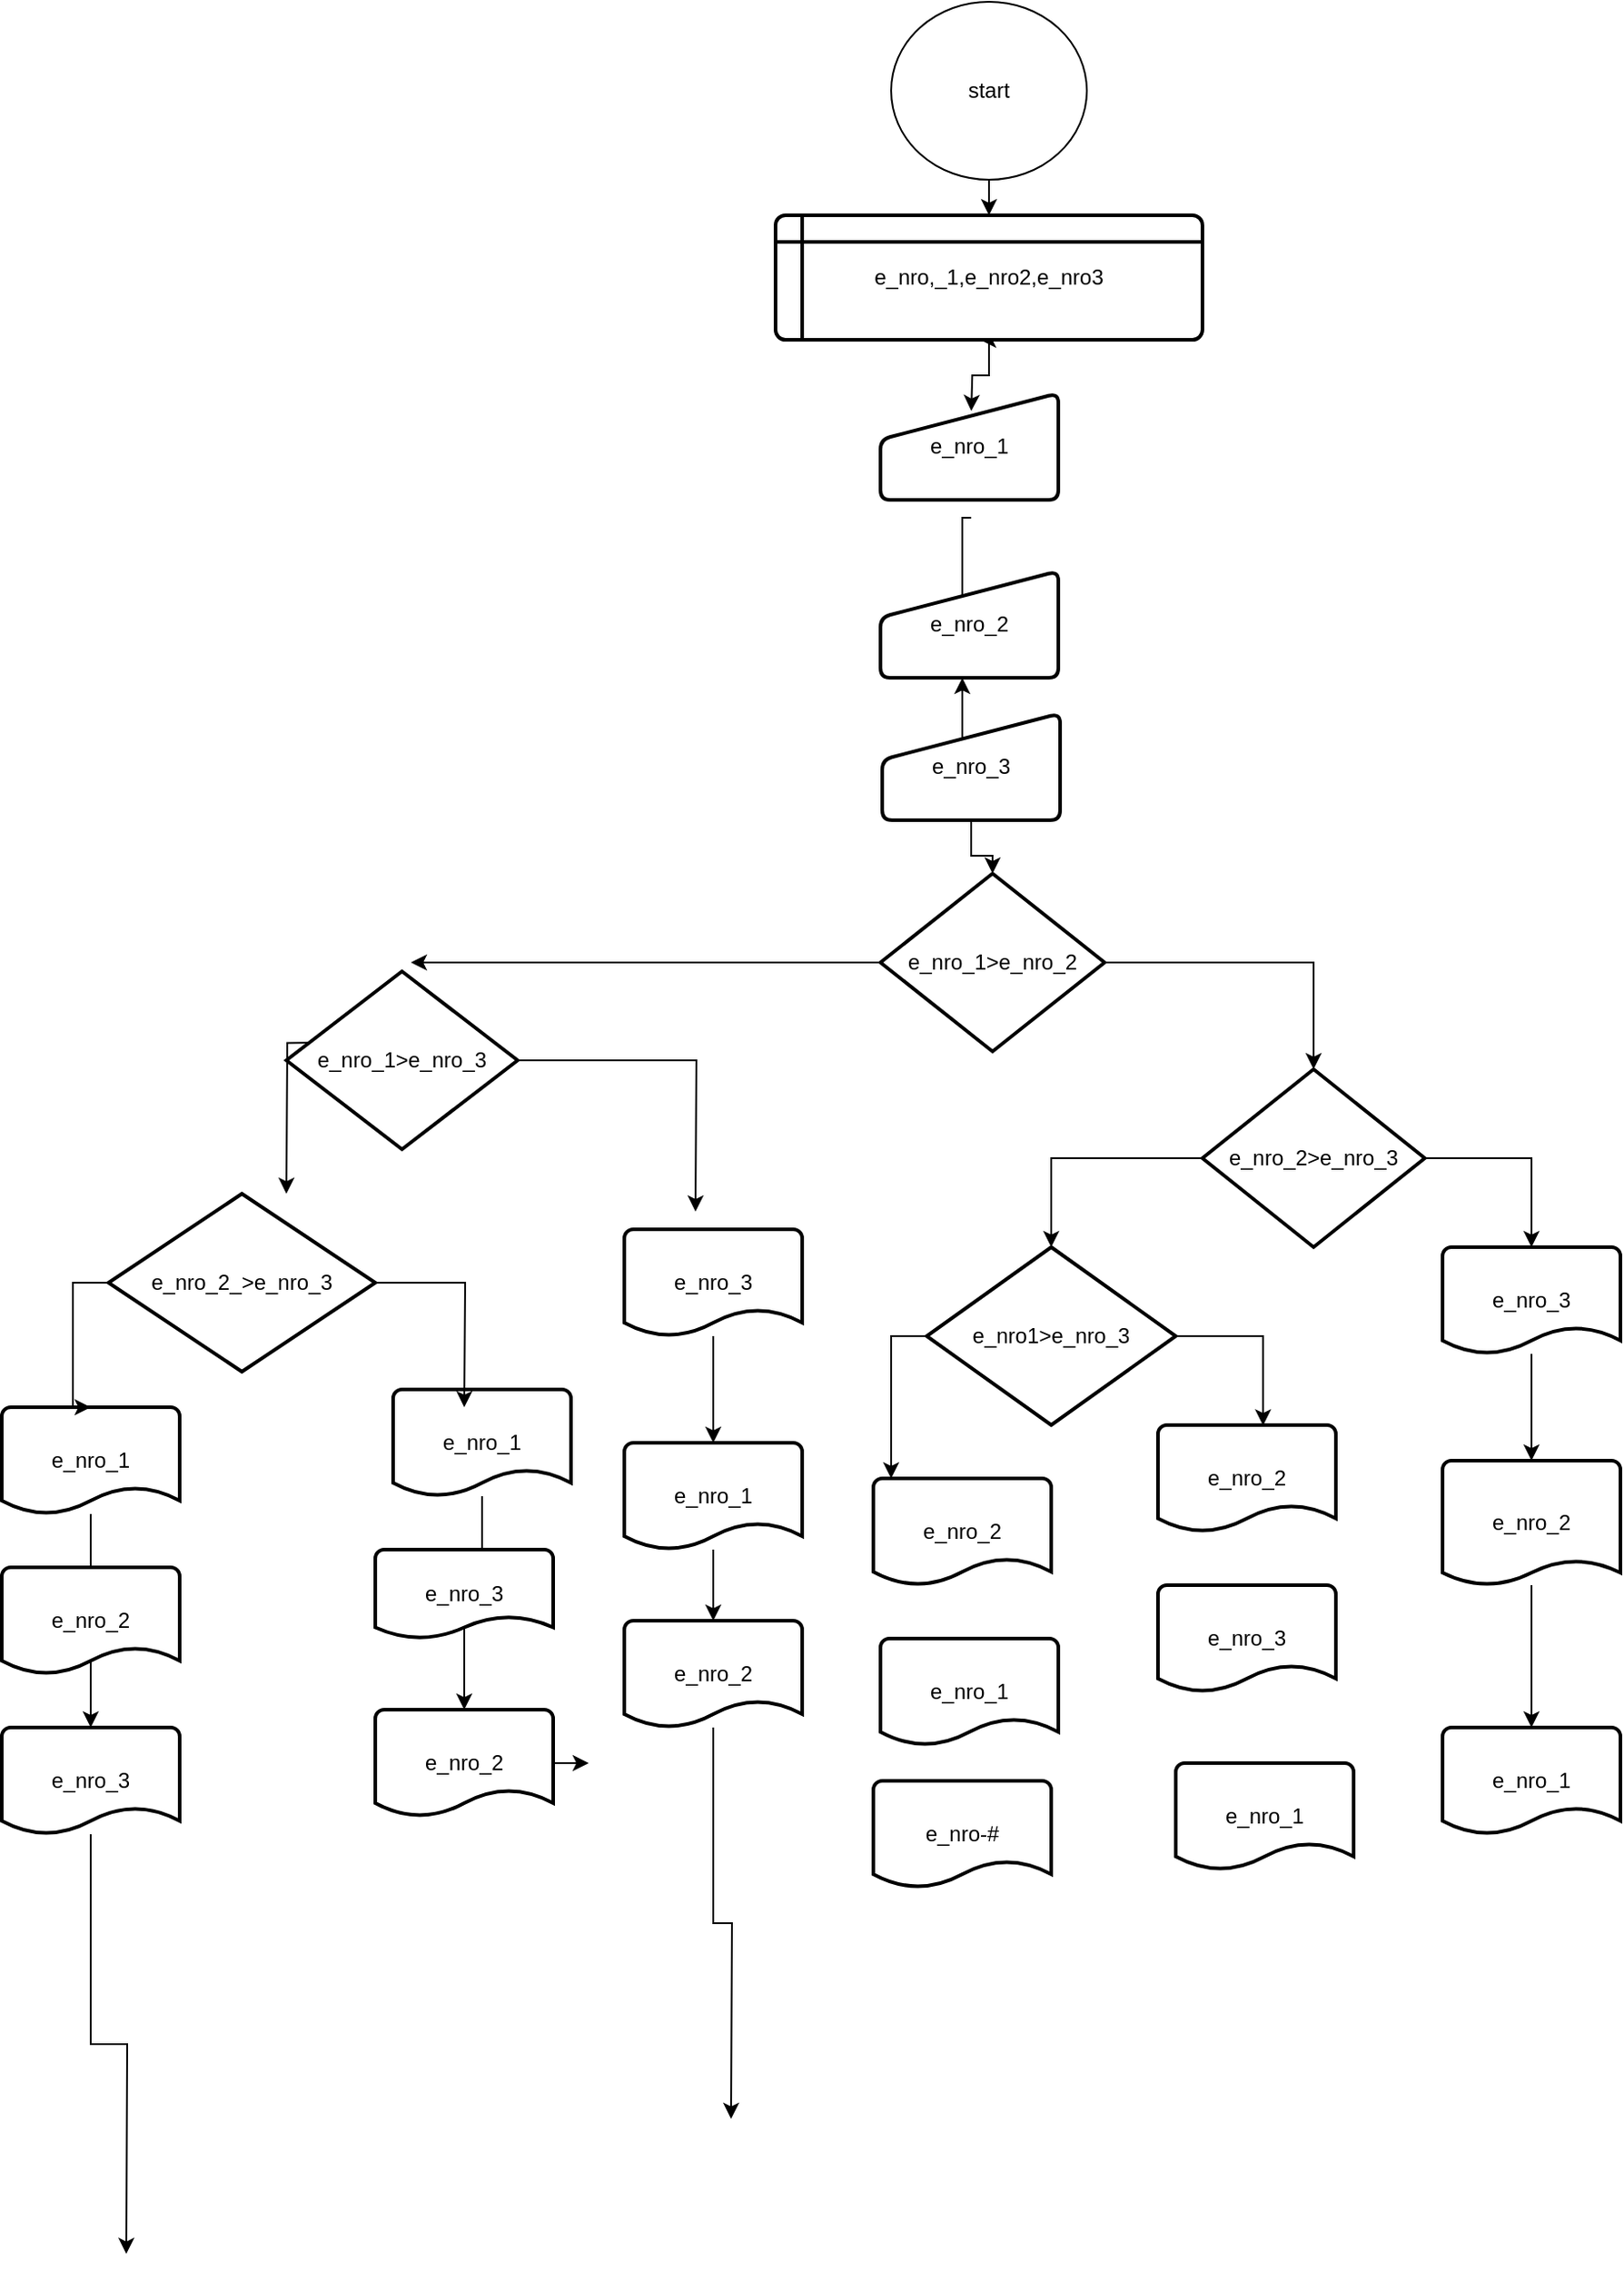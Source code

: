 <mxfile version="14.5.3" type="github"><diagram id="Go2muyTJUHyg5y_buQUr" name="Page-1"><mxGraphModel dx="1848" dy="1698" grid="1" gridSize="10" guides="1" tooltips="1" connect="1" arrows="1" fold="1" page="1" pageScale="1" pageWidth="827" pageHeight="1169" math="0" shadow="0"><root><mxCell id="0"/><mxCell id="1" parent="0"/><mxCell id="XVF2itZyiFvzU18sELvf-18" style="edgeStyle=orthogonalEdgeStyle;rounded=0;orthogonalLoop=1;jettySize=auto;html=1;exitX=0.5;exitY=1;exitDx=0;exitDy=0;" edge="1" parent="1" source="XVF2itZyiFvzU18sELvf-15"><mxGeometry relative="1" as="geometry"><mxPoint x="420" y="180" as="targetPoint"/></mxGeometry></mxCell><mxCell id="XVF2itZyiFvzU18sELvf-1" value="start" style="ellipse;whiteSpace=wrap;html=1;" vertex="1" parent="1"><mxGeometry x="370" y="-10" width="110" height="100" as="geometry"/></mxCell><mxCell id="XVF2itZyiFvzU18sELvf-13" style="edgeStyle=orthogonalEdgeStyle;rounded=0;orthogonalLoop=1;jettySize=auto;html=1;exitX=0.5;exitY=1;exitDx=0;exitDy=0;" edge="1" parent="1" target="XVF2itZyiFvzU18sELvf-11"><mxGeometry relative="1" as="geometry"><mxPoint x="415" y="280" as="sourcePoint"/><Array as="points"><mxPoint x="410" y="420"/><mxPoint x="410" y="420"/></Array></mxGeometry></mxCell><mxCell id="XVF2itZyiFvzU18sELvf-16" style="edgeStyle=orthogonalEdgeStyle;rounded=0;orthogonalLoop=1;jettySize=auto;html=1;exitX=0.5;exitY=1;exitDx=0;exitDy=0;" edge="1" parent="1" source="XVF2itZyiFvzU18sELvf-9" target="XVF2itZyiFvzU18sELvf-12"><mxGeometry relative="1" as="geometry"/></mxCell><mxCell id="XVF2itZyiFvzU18sELvf-9" value="e_nro_3" style="html=1;strokeWidth=2;shape=manualInput;whiteSpace=wrap;rounded=1;size=26;arcSize=11;" vertex="1" parent="1"><mxGeometry x="365" y="390" width="100" height="60" as="geometry"/></mxCell><mxCell id="XVF2itZyiFvzU18sELvf-11" value="e_nro_2" style="html=1;strokeWidth=2;shape=manualInput;whiteSpace=wrap;rounded=1;size=26;arcSize=11;" vertex="1" parent="1"><mxGeometry x="364" y="310" width="100" height="60" as="geometry"/></mxCell><mxCell id="XVF2itZyiFvzU18sELvf-65" style="edgeStyle=orthogonalEdgeStyle;rounded=0;orthogonalLoop=1;jettySize=auto;html=1;entryX=0.5;entryY=0;entryDx=0;entryDy=0;entryPerimeter=0;" edge="1" parent="1" source="XVF2itZyiFvzU18sELvf-12" target="XVF2itZyiFvzU18sELvf-50"><mxGeometry relative="1" as="geometry"/></mxCell><mxCell id="XVF2itZyiFvzU18sELvf-71" style="edgeStyle=orthogonalEdgeStyle;rounded=0;orthogonalLoop=1;jettySize=auto;html=1;" edge="1" parent="1" source="XVF2itZyiFvzU18sELvf-12"><mxGeometry relative="1" as="geometry"><mxPoint x="100" y="530" as="targetPoint"/></mxGeometry></mxCell><mxCell id="XVF2itZyiFvzU18sELvf-12" value="e_nro_1&amp;gt;e_nro_2" style="strokeWidth=2;html=1;shape=mxgraph.flowchart.decision;whiteSpace=wrap;" vertex="1" parent="1"><mxGeometry x="364" y="480" width="126" height="100" as="geometry"/></mxCell><mxCell id="XVF2itZyiFvzU18sELvf-23" style="edgeStyle=orthogonalEdgeStyle;rounded=0;orthogonalLoop=1;jettySize=auto;html=1;" edge="1" parent="1"><mxGeometry relative="1" as="geometry"><mxPoint x="30" y="660" as="targetPoint"/><mxPoint x="60" y="574.824" as="sourcePoint"/></mxGeometry></mxCell><mxCell id="XVF2itZyiFvzU18sELvf-72" value="" style="edgeStyle=orthogonalEdgeStyle;rounded=0;orthogonalLoop=1;jettySize=auto;html=1;" edge="1" parent="1" source="XVF2itZyiFvzU18sELvf-25" target="XVF2itZyiFvzU18sELvf-28"><mxGeometry relative="1" as="geometry"/></mxCell><mxCell id="XVF2itZyiFvzU18sELvf-25" value="e_nro_1" style="strokeWidth=2;html=1;shape=mxgraph.flowchart.document2;whiteSpace=wrap;size=0.25;" vertex="1" parent="1"><mxGeometry x="-130" y="780" width="100" height="60" as="geometry"/></mxCell><mxCell id="XVF2itZyiFvzU18sELvf-58" value="" style="edgeStyle=orthogonalEdgeStyle;rounded=0;orthogonalLoop=1;jettySize=auto;html=1;" edge="1" parent="1" source="XVF2itZyiFvzU18sELvf-26" target="XVF2itZyiFvzU18sELvf-33"><mxGeometry relative="1" as="geometry"/></mxCell><mxCell id="XVF2itZyiFvzU18sELvf-26" value="e_nro_3" style="strokeWidth=2;html=1;shape=mxgraph.flowchart.document2;whiteSpace=wrap;size=0.25;" vertex="1" parent="1"><mxGeometry x="680" y="690" width="100" height="60" as="geometry"/></mxCell><mxCell id="XVF2itZyiFvzU18sELvf-27" value="e_nro_2" style="strokeWidth=2;html=1;shape=mxgraph.flowchart.document2;whiteSpace=wrap;size=0.25;" vertex="1" parent="1"><mxGeometry x="-130" y="870" width="100" height="60" as="geometry"/></mxCell><mxCell id="XVF2itZyiFvzU18sELvf-77" style="edgeStyle=orthogonalEdgeStyle;rounded=0;orthogonalLoop=1;jettySize=auto;html=1;" edge="1" parent="1" source="XVF2itZyiFvzU18sELvf-28"><mxGeometry relative="1" as="geometry"><mxPoint x="-60" y="1255.882" as="targetPoint"/></mxGeometry></mxCell><mxCell id="XVF2itZyiFvzU18sELvf-28" value="e_nro_3" style="strokeWidth=2;html=1;shape=mxgraph.flowchart.document2;whiteSpace=wrap;size=0.25;" vertex="1" parent="1"><mxGeometry x="-130" y="960" width="100" height="60" as="geometry"/></mxCell><mxCell id="XVF2itZyiFvzU18sELvf-68" style="edgeStyle=orthogonalEdgeStyle;rounded=0;orthogonalLoop=1;jettySize=auto;html=1;entryX=0.5;entryY=0;entryDx=0;entryDy=0;entryPerimeter=0;" edge="1" parent="1" source="XVF2itZyiFvzU18sELvf-30" target="XVF2itZyiFvzU18sELvf-43"><mxGeometry relative="1" as="geometry"/></mxCell><mxCell id="XVF2itZyiFvzU18sELvf-30" value="e_nro_3" style="strokeWidth=2;html=1;shape=mxgraph.flowchart.document2;whiteSpace=wrap;size=0.25;" vertex="1" parent="1"><mxGeometry x="220" y="680" width="100" height="60" as="geometry"/></mxCell><mxCell id="XVF2itZyiFvzU18sELvf-61" value="" style="edgeStyle=orthogonalEdgeStyle;rounded=0;orthogonalLoop=1;jettySize=auto;html=1;" edge="1" parent="1" source="XVF2itZyiFvzU18sELvf-31" target="XVF2itZyiFvzU18sELvf-38"><mxGeometry relative="1" as="geometry"/></mxCell><mxCell id="XVF2itZyiFvzU18sELvf-31" value="e_nro_1" style="strokeWidth=2;html=1;shape=mxgraph.flowchart.document2;whiteSpace=wrap;size=0.25;" vertex="1" parent="1"><mxGeometry x="90" y="770" width="100" height="60" as="geometry"/></mxCell><mxCell id="XVF2itZyiFvzU18sELvf-32" value="e_nro_3" style="strokeWidth=2;html=1;shape=mxgraph.flowchart.document2;whiteSpace=wrap;size=0.25;" vertex="1" parent="1"><mxGeometry x="80" y="860" width="100" height="50" as="geometry"/></mxCell><mxCell id="XVF2itZyiFvzU18sELvf-73" value="" style="edgeStyle=orthogonalEdgeStyle;rounded=0;orthogonalLoop=1;jettySize=auto;html=1;" edge="1" parent="1" source="XVF2itZyiFvzU18sELvf-33" target="XVF2itZyiFvzU18sELvf-34"><mxGeometry relative="1" as="geometry"/></mxCell><mxCell id="XVF2itZyiFvzU18sELvf-33" value="e_nro_2" style="strokeWidth=2;html=1;shape=mxgraph.flowchart.document2;whiteSpace=wrap;size=0.199;" vertex="1" parent="1"><mxGeometry x="680" y="810" width="100" height="70" as="geometry"/></mxCell><mxCell id="XVF2itZyiFvzU18sELvf-34" value="e_nro_1" style="strokeWidth=2;html=1;shape=mxgraph.flowchart.document2;whiteSpace=wrap;size=0.25;" vertex="1" parent="1"><mxGeometry x="680" y="960" width="100" height="60" as="geometry"/></mxCell><mxCell id="XVF2itZyiFvzU18sELvf-36" style="edgeStyle=orthogonalEdgeStyle;rounded=0;orthogonalLoop=1;jettySize=auto;html=1;exitX=1;exitY=0.5;exitDx=0;exitDy=0;exitPerimeter=0;" edge="1" parent="1" source="XVF2itZyiFvzU18sELvf-35"><mxGeometry relative="1" as="geometry"><mxPoint x="130" y="780.0" as="targetPoint"/></mxGeometry></mxCell><mxCell id="XVF2itZyiFvzU18sELvf-37" style="edgeStyle=orthogonalEdgeStyle;rounded=0;orthogonalLoop=1;jettySize=auto;html=1;exitX=0;exitY=0.5;exitDx=0;exitDy=0;exitPerimeter=0;" edge="1" parent="1" source="XVF2itZyiFvzU18sELvf-35" target="XVF2itZyiFvzU18sELvf-25"><mxGeometry relative="1" as="geometry"/></mxCell><mxCell id="XVF2itZyiFvzU18sELvf-35" value="e_nro_2_&amp;gt;e_nro_3" style="strokeWidth=2;html=1;shape=mxgraph.flowchart.decision;whiteSpace=wrap;" vertex="1" parent="1"><mxGeometry x="-70" y="660" width="150" height="100" as="geometry"/></mxCell><mxCell id="XVF2itZyiFvzU18sELvf-39" style="edgeStyle=orthogonalEdgeStyle;rounded=0;orthogonalLoop=1;jettySize=auto;html=1;" edge="1" parent="1" source="XVF2itZyiFvzU18sELvf-38"><mxGeometry relative="1" as="geometry"><mxPoint x="200" y="980.0" as="targetPoint"/></mxGeometry></mxCell><mxCell id="XVF2itZyiFvzU18sELvf-38" value="e_nro_2" style="strokeWidth=2;html=1;shape=mxgraph.flowchart.document2;whiteSpace=wrap;size=0.25;" vertex="1" parent="1"><mxGeometry x="80" y="950" width="100" height="60" as="geometry"/></mxCell><mxCell id="XVF2itZyiFvzU18sELvf-69" value="" style="edgeStyle=orthogonalEdgeStyle;rounded=0;orthogonalLoop=1;jettySize=auto;html=1;" edge="1" parent="1" source="XVF2itZyiFvzU18sELvf-43" target="XVF2itZyiFvzU18sELvf-44"><mxGeometry relative="1" as="geometry"/></mxCell><mxCell id="XVF2itZyiFvzU18sELvf-43" value="e_nro_1" style="strokeWidth=2;html=1;shape=mxgraph.flowchart.document2;whiteSpace=wrap;size=0.25;" vertex="1" parent="1"><mxGeometry x="220" y="800" width="100" height="60" as="geometry"/></mxCell><mxCell id="XVF2itZyiFvzU18sELvf-76" style="edgeStyle=orthogonalEdgeStyle;rounded=0;orthogonalLoop=1;jettySize=auto;html=1;" edge="1" parent="1" source="XVF2itZyiFvzU18sELvf-44"><mxGeometry relative="1" as="geometry"><mxPoint x="280" y="1180.0" as="targetPoint"/></mxGeometry></mxCell><mxCell id="XVF2itZyiFvzU18sELvf-44" value="e_nro_2" style="strokeWidth=2;html=1;shape=mxgraph.flowchart.document2;whiteSpace=wrap;size=0.25;" vertex="1" parent="1"><mxGeometry x="220" y="900" width="100" height="60" as="geometry"/></mxCell><mxCell id="XVF2itZyiFvzU18sELvf-45" value="e_nro_2" style="strokeWidth=2;html=1;shape=mxgraph.flowchart.document2;whiteSpace=wrap;size=0.25;" vertex="1" parent="1"><mxGeometry x="520" y="790" width="100" height="60" as="geometry"/></mxCell><mxCell id="XVF2itZyiFvzU18sELvf-46" value="e_nro_3" style="strokeWidth=2;html=1;shape=mxgraph.flowchart.document2;whiteSpace=wrap;size=0.25;" vertex="1" parent="1"><mxGeometry x="520" y="880" width="100" height="60" as="geometry"/></mxCell><mxCell id="XVF2itZyiFvzU18sELvf-47" value="e_nro_1" style="strokeWidth=2;html=1;shape=mxgraph.flowchart.document2;whiteSpace=wrap;size=0.25;" vertex="1" parent="1"><mxGeometry x="530" y="980" width="100" height="60" as="geometry"/></mxCell><mxCell id="XVF2itZyiFvzU18sELvf-53" style="edgeStyle=orthogonalEdgeStyle;rounded=0;orthogonalLoop=1;jettySize=auto;html=1;exitX=1;exitY=0.5;exitDx=0;exitDy=0;exitPerimeter=0;entryX=0.591;entryY=0.004;entryDx=0;entryDy=0;entryPerimeter=0;" edge="1" parent="1" source="XVF2itZyiFvzU18sELvf-48" target="XVF2itZyiFvzU18sELvf-45"><mxGeometry relative="1" as="geometry"/></mxCell><mxCell id="XVF2itZyiFvzU18sELvf-75" style="edgeStyle=orthogonalEdgeStyle;rounded=0;orthogonalLoop=1;jettySize=auto;html=1;" edge="1" parent="1" source="XVF2itZyiFvzU18sELvf-48"><mxGeometry relative="1" as="geometry"><mxPoint x="370" y="820.0" as="targetPoint"/></mxGeometry></mxCell><mxCell id="XVF2itZyiFvzU18sELvf-48" value="e_nro1&amp;gt;e_nro_3" style="strokeWidth=2;html=1;shape=mxgraph.flowchart.decision;whiteSpace=wrap;" vertex="1" parent="1"><mxGeometry x="390" y="690" width="140" height="100" as="geometry"/></mxCell><mxCell id="XVF2itZyiFvzU18sELvf-63" value="" style="edgeStyle=orthogonalEdgeStyle;rounded=0;orthogonalLoop=1;jettySize=auto;html=1;" edge="1" parent="1" source="XVF2itZyiFvzU18sELvf-15"><mxGeometry relative="1" as="geometry"><mxPoint x="415.059" y="220" as="targetPoint"/></mxGeometry></mxCell><mxCell id="XVF2itZyiFvzU18sELvf-15" value="e_nro,_1,e_nro2,e_nro3" style="shape=internalStorage;whiteSpace=wrap;html=1;dx=15;dy=15;rounded=1;arcSize=8;strokeWidth=2;" vertex="1" parent="1"><mxGeometry x="305" y="110" width="240" height="70" as="geometry"/></mxCell><mxCell id="XVF2itZyiFvzU18sELvf-49" style="edgeStyle=orthogonalEdgeStyle;rounded=0;orthogonalLoop=1;jettySize=auto;html=1;exitX=0.5;exitY=1;exitDx=0;exitDy=0;" edge="1" parent="1" source="XVF2itZyiFvzU18sELvf-1" target="XVF2itZyiFvzU18sELvf-15"><mxGeometry relative="1" as="geometry"><mxPoint x="420" y="180" as="targetPoint"/><mxPoint x="425" y="90" as="sourcePoint"/></mxGeometry></mxCell><mxCell id="XVF2itZyiFvzU18sELvf-51" style="edgeStyle=orthogonalEdgeStyle;rounded=0;orthogonalLoop=1;jettySize=auto;html=1;entryX=0.5;entryY=0;entryDx=0;entryDy=0;entryPerimeter=0;" edge="1" parent="1" source="XVF2itZyiFvzU18sELvf-50" target="XVF2itZyiFvzU18sELvf-48"><mxGeometry relative="1" as="geometry"/></mxCell><mxCell id="XVF2itZyiFvzU18sELvf-52" style="edgeStyle=orthogonalEdgeStyle;rounded=0;orthogonalLoop=1;jettySize=auto;html=1;entryX=0.5;entryY=0;entryDx=0;entryDy=0;entryPerimeter=0;" edge="1" parent="1" source="XVF2itZyiFvzU18sELvf-50" target="XVF2itZyiFvzU18sELvf-26"><mxGeometry relative="1" as="geometry"/></mxCell><mxCell id="XVF2itZyiFvzU18sELvf-50" value="e_nro_2&amp;gt;e_nro_3" style="strokeWidth=2;html=1;shape=mxgraph.flowchart.decision;whiteSpace=wrap;" vertex="1" parent="1"><mxGeometry x="545" y="590" width="125" height="100" as="geometry"/></mxCell><mxCell id="XVF2itZyiFvzU18sELvf-55" value="e_nro_2" style="strokeWidth=2;html=1;shape=mxgraph.flowchart.document2;whiteSpace=wrap;size=0.25;" vertex="1" parent="1"><mxGeometry x="360" y="820" width="100" height="60" as="geometry"/></mxCell><mxCell id="XVF2itZyiFvzU18sELvf-56" value="e_nro_1" style="strokeWidth=2;html=1;shape=mxgraph.flowchart.document2;whiteSpace=wrap;size=0.25;" vertex="1" parent="1"><mxGeometry x="364" y="910" width="100" height="60" as="geometry"/></mxCell><mxCell id="XVF2itZyiFvzU18sELvf-57" value="e_nro-#" style="strokeWidth=2;html=1;shape=mxgraph.flowchart.document2;whiteSpace=wrap;size=0.25;" vertex="1" parent="1"><mxGeometry x="360" y="990" width="100" height="60" as="geometry"/></mxCell><mxCell id="XVF2itZyiFvzU18sELvf-64" value="e_nro_1" style="html=1;strokeWidth=2;shape=manualInput;whiteSpace=wrap;rounded=1;size=26;arcSize=11;" vertex="1" parent="1"><mxGeometry x="364" y="210" width="100" height="60" as="geometry"/></mxCell><mxCell id="XVF2itZyiFvzU18sELvf-67" style="edgeStyle=orthogonalEdgeStyle;rounded=0;orthogonalLoop=1;jettySize=auto;html=1;exitX=1;exitY=0.5;exitDx=0;exitDy=0;exitPerimeter=0;" edge="1" parent="1" source="XVF2itZyiFvzU18sELvf-66"><mxGeometry relative="1" as="geometry"><mxPoint x="260" y="670" as="targetPoint"/></mxGeometry></mxCell><mxCell id="XVF2itZyiFvzU18sELvf-66" value="e_nro_1&amp;gt;e_nro_3" style="strokeWidth=2;html=1;shape=mxgraph.flowchart.decision;whiteSpace=wrap;" vertex="1" parent="1"><mxGeometry x="30" y="535" width="130" height="100" as="geometry"/></mxCell></root></mxGraphModel></diagram></mxfile>